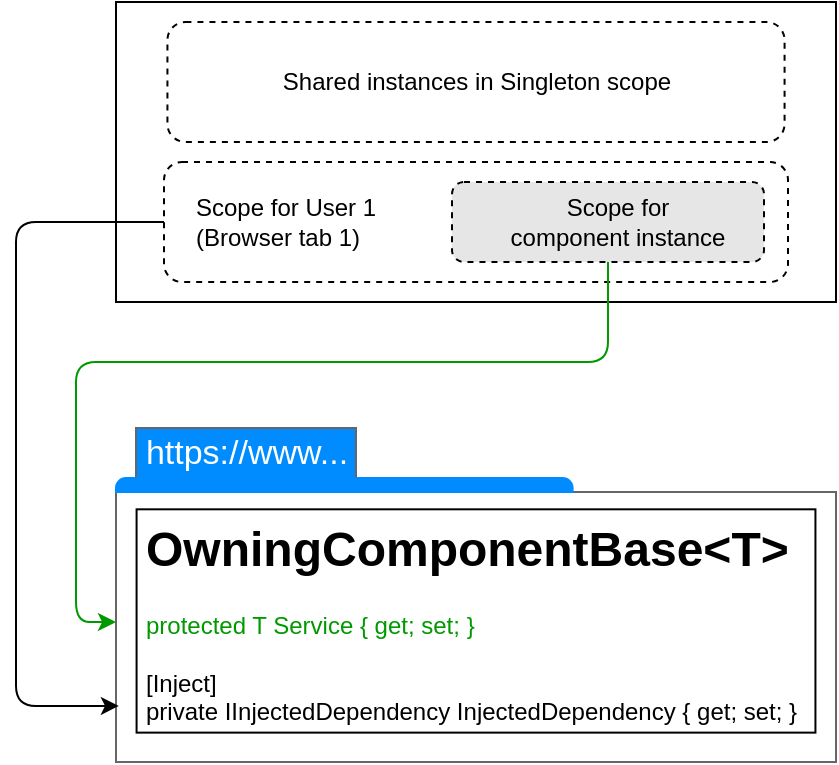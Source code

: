<mxfile version="12.9.9" type="device"><diagram name="Page-1" id="03018318-947c-dd8e-b7a3-06fadd420f32"><mxGraphModel dx="808" dy="524" grid="1" gridSize="10" guides="1" tooltips="1" connect="1" arrows="1" fold="1" page="1" pageScale="1" pageWidth="1100" pageHeight="850" background="#ffffff" math="0" shadow="0"><root><mxCell id="0"/><mxCell id="1" parent="0"/><mxCell id="RKF1HEd_bbcttFlX-irO-7" value="" style="group" parent="1" vertex="1" connectable="0"><mxGeometry x="140" y="70" width="360" height="150" as="geometry"/></mxCell><mxCell id="RKF1HEd_bbcttFlX-irO-8" value="" style="rounded=0;whiteSpace=wrap;html=1;" parent="RKF1HEd_bbcttFlX-irO-7" vertex="1"><mxGeometry width="360" height="150" as="geometry"/></mxCell><mxCell id="RKF1HEd_bbcttFlX-irO-9" value="Shared instances in Singleton scope" style="rounded=1;whiteSpace=wrap;html=1;dashed=1;" parent="RKF1HEd_bbcttFlX-irO-7" vertex="1"><mxGeometry x="25.714" y="10" width="308.571" height="60" as="geometry"/></mxCell><mxCell id="EZTA7tQPBXRkg7tjQxfJ-3" value="Scope for User 1&lt;br&gt;(Browser tab 1)" style="rounded=1;whiteSpace=wrap;html=1;dashed=1;align=left;spacingLeft=14;" parent="RKF1HEd_bbcttFlX-irO-7" vertex="1"><mxGeometry x="24" y="80" width="312" height="60" as="geometry"/></mxCell><mxCell id="EZTA7tQPBXRkg7tjQxfJ-4" value="Scope for&lt;br&gt;component instance" style="rounded=1;whiteSpace=wrap;html=1;strokeColor=#000000;fillColor=#E6E6E6;fontColor=#000000;align=center;dashed=1;spacingLeft=10;" parent="RKF1HEd_bbcttFlX-irO-7" vertex="1"><mxGeometry x="168" y="90" width="156" height="40" as="geometry"/></mxCell><mxCell id="Ktno1tzFjxi-DGEUZPoW-28" value="" style="strokeWidth=1;shadow=0;dashed=0;align=center;html=1;shape=mxgraph.mockup.containers.marginRect2;rectMarginTop=32;strokeColor=#666666;gradientColor=none;" parent="1" vertex="1"><mxGeometry x="140" y="283" width="360" height="167" as="geometry"/></mxCell><mxCell id="Ktno1tzFjxi-DGEUZPoW-29" value="https://www..." style="strokeColor=inherit;fillColor=#008CFF;gradientColor=inherit;strokeWidth=1;shadow=0;dashed=0;align=center;html=1;shape=mxgraph.mockup.containers.rrect;rSize=0;fontSize=17;fontColor=#FFFFFF;gradientColor=none;" parent="Ktno1tzFjxi-DGEUZPoW-28" vertex="1"><mxGeometry width="110" height="25" relative="1" as="geometry"><mxPoint x="10" as="offset"/></mxGeometry></mxCell><mxCell id="Ktno1tzFjxi-DGEUZPoW-32" value="" style="strokeWidth=1;shadow=0;dashed=0;align=center;html=1;shape=mxgraph.mockup.containers.topButton;rSize=5;strokeColor=#008cff;fillColor=#008cff;gradientColor=none;resizeWidth=1;movable=0;deletable=1;" parent="Ktno1tzFjxi-DGEUZPoW-28" vertex="1"><mxGeometry width="228.293" height="7" relative="1" as="geometry"><mxPoint y="25" as="offset"/></mxGeometry></mxCell><mxCell id="EZTA7tQPBXRkg7tjQxfJ-5" value="&lt;h1&gt;OwningComponentBase&amp;lt;T&amp;gt;&lt;/h1&gt;&lt;p&gt;&lt;font&gt;&lt;font color=&quot;#009900&quot;&gt;protected T Service { get; set; }&lt;/font&gt;&lt;br&gt;&lt;br&gt;[Inject]&lt;br&gt;private IInjectedDependency InjectedDependency { get; set; }&lt;br&gt;&lt;/font&gt;&lt;/p&gt;" style="text;html=1;strokeColor=#000000;fillColor=none;spacing=5;spacingTop=-20;whiteSpace=wrap;overflow=hidden;rounded=0;" parent="Ktno1tzFjxi-DGEUZPoW-28" vertex="1"><mxGeometry x="10.29" y="40.662" width="339.43" height="111.656" as="geometry"/></mxCell><mxCell id="RKF1HEd_bbcttFlX-irO-11" value="" style="endArrow=none;startArrow=classic;html=1;entryX=0.5;entryY=1;entryDx=0;entryDy=0;endFill=0;fontColor=#00CC00;strokeColor=#009900;" parent="1" edge="1" target="EZTA7tQPBXRkg7tjQxfJ-4"><mxGeometry width="50" height="50" relative="1" as="geometry"><mxPoint x="140" y="380" as="sourcePoint"/><mxPoint x="371" y="203" as="targetPoint"/><Array as="points"><mxPoint x="120" y="380"/><mxPoint x="120" y="250"/><mxPoint x="386" y="250"/></Array></mxGeometry></mxCell><mxCell id="jEiWK6igPK4MaPGx_faQ-3" value="" style="endArrow=none;startArrow=classic;html=1;fontColor=#FFFFFF;endFill=0;entryX=0;entryY=0.5;entryDx=0;entryDy=0;exitX=0.004;exitY=0.832;exitDx=0;exitDy=0;exitPerimeter=0;" edge="1" parent="1" source="Ktno1tzFjxi-DGEUZPoW-28" target="EZTA7tQPBXRkg7tjQxfJ-3"><mxGeometry width="50" height="50" relative="1" as="geometry"><mxPoint x="140" y="411" as="sourcePoint"/><mxPoint x="100" y="240" as="targetPoint"/><Array as="points"><mxPoint x="90" y="422"/><mxPoint x="90" y="180"/></Array></mxGeometry></mxCell></root></mxGraphModel></diagram></mxfile>